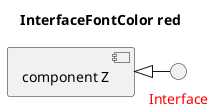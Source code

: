 @startuml
'!include ../../../plantuml-styles/plantuml-ae-skinparam-ex.iuml

skinparam InterfaceFontColor red

title InterfaceFontColor red

component "component Z" as z

interface Interface

z <|- Interface

@enduml